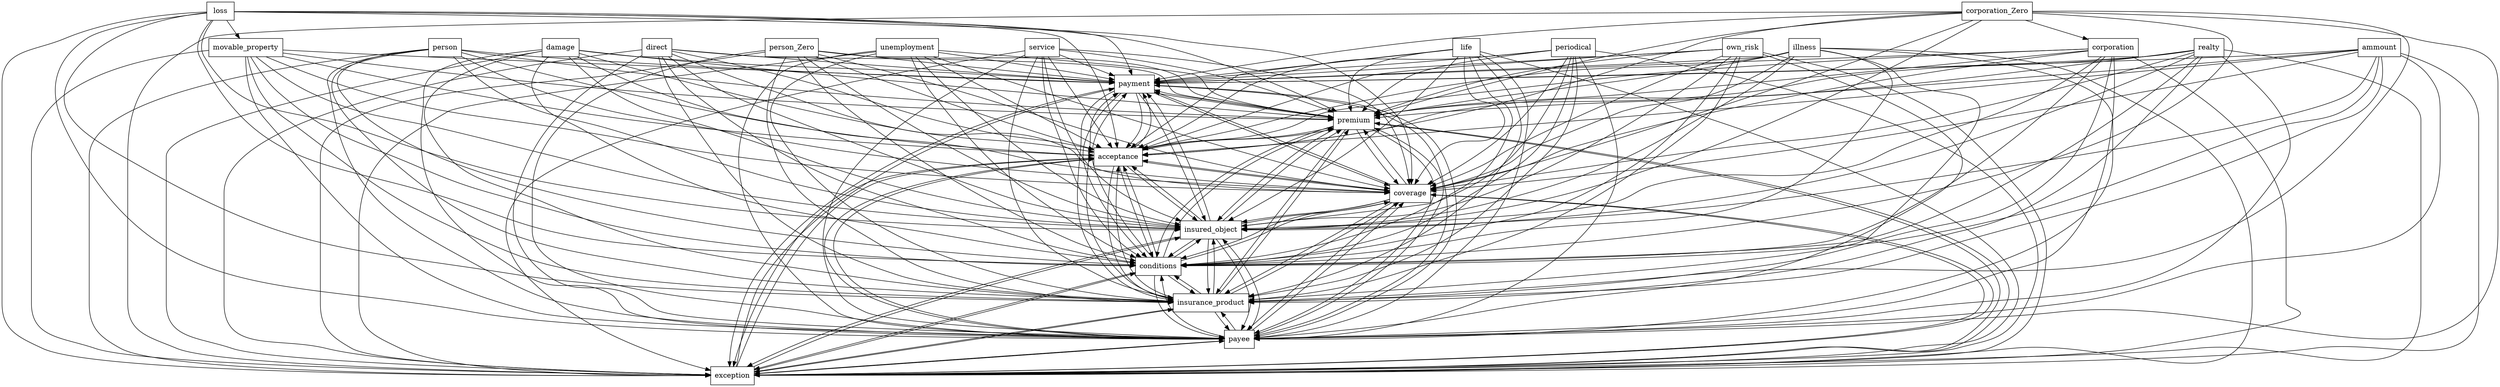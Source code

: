 digraph{
graph [rankdir=TB];
node [shape=box];
edge [arrowhead=normal];
0[label="direct",]
1[label="movable_property",]
2[label="person",]
3[label="unemployment",]
4[label="loss",]
5[label="payment",]
6[label="premium",]
7[label="exception",]
8[label="damage",]
9[label="payee",]
10[label="person_Zero",]
11[label="corporation",]
12[label="insurance_product",]
13[label="conditions",]
14[label="insured_object",]
15[label="life",]
16[label="coverage",]
17[label="illness",]
18[label="realty",]
19[label="ammount",]
20[label="service",]
21[label="corporation_Zero",]
22[label="acceptance",]
23[label="periodical",]
24[label="own_risk",]
0->5[label="",]
0->6[label="",]
0->7[label="",]
0->9[label="",]
0->12[label="",]
0->13[label="",]
0->14[label="",]
0->16[label="",]
0->22[label="",]
1->5[label="",]
1->6[label="",]
1->7[label="",]
1->9[label="",]
1->12[label="",]
1->13[label="",]
1->14[label="",]
1->16[label="",]
1->22[label="",]
2->5[label="",]
2->6[label="",]
2->7[label="",]
2->9[label="",]
2->12[label="",]
2->13[label="",]
2->14[label="",]
2->16[label="",]
2->22[label="",]
3->5[label="",]
3->6[label="",]
3->7[label="",]
3->9[label="",]
3->12[label="",]
3->13[label="",]
3->14[label="",]
3->16[label="",]
3->22[label="",]
4->1[label="",]
4->5[label="",]
4->6[label="",]
4->7[label="",]
4->9[label="",]
4->12[label="",]
4->13[label="",]
4->14[label="",]
4->16[label="",]
4->22[label="",]
5->6[label="",]
5->7[label="",]
5->9[label="",]
5->12[label="",]
5->13[label="",]
5->14[label="",]
5->16[label="",]
5->22[label="",]
6->5[label="",]
6->7[label="",]
6->9[label="",]
6->12[label="",]
6->13[label="",]
6->14[label="",]
6->16[label="",]
6->22[label="",]
7->5[label="",]
7->6[label="",]
7->9[label="",]
7->12[label="",]
7->13[label="",]
7->14[label="",]
7->16[label="",]
7->22[label="",]
8->5[label="",]
8->6[label="",]
8->7[label="",]
8->9[label="",]
8->12[label="",]
8->13[label="",]
8->14[label="",]
8->16[label="",]
8->22[label="",]
9->5[label="",]
9->6[label="",]
9->7[label="",]
9->12[label="",]
9->13[label="",]
9->14[label="",]
9->16[label="",]
9->22[label="",]
10->5[label="",]
10->6[label="",]
10->7[label="",]
10->9[label="",]
10->12[label="",]
10->13[label="",]
10->14[label="",]
10->16[label="",]
10->22[label="",]
11->5[label="",]
11->6[label="",]
11->7[label="",]
11->9[label="",]
11->12[label="",]
11->13[label="",]
11->14[label="",]
11->16[label="",]
11->22[label="",]
12->5[label="",]
12->6[label="",]
12->7[label="",]
12->9[label="",]
12->13[label="",]
12->14[label="",]
12->16[label="",]
12->22[label="",]
13->5[label="",]
13->6[label="",]
13->7[label="",]
13->9[label="",]
13->12[label="",]
13->14[label="",]
13->16[label="",]
13->22[label="",]
14->5[label="",]
14->6[label="",]
14->7[label="",]
14->9[label="",]
14->12[label="",]
14->13[label="",]
14->16[label="",]
14->22[label="",]
15->5[label="",]
15->6[label="",]
15->7[label="",]
15->9[label="",]
15->12[label="",]
15->13[label="",]
15->14[label="",]
15->16[label="",]
15->22[label="",]
16->5[label="",]
16->6[label="",]
16->7[label="",]
16->9[label="",]
16->12[label="",]
16->13[label="",]
16->14[label="",]
16->22[label="",]
17->5[label="",]
17->6[label="",]
17->7[label="",]
17->9[label="",]
17->12[label="",]
17->13[label="",]
17->14[label="",]
17->16[label="",]
17->22[label="",]
18->5[label="",]
18->6[label="",]
18->7[label="",]
18->9[label="",]
18->12[label="",]
18->13[label="",]
18->14[label="",]
18->16[label="",]
18->22[label="",]
19->5[label="",]
19->6[label="",]
19->7[label="",]
19->9[label="",]
19->12[label="",]
19->13[label="",]
19->14[label="",]
19->16[label="",]
19->22[label="",]
20->5[label="",]
20->6[label="",]
20->7[label="",]
20->9[label="",]
20->12[label="",]
20->13[label="",]
20->14[label="",]
20->16[label="",]
20->22[label="",]
21->5[label="",]
21->6[label="",]
21->7[label="",]
21->9[label="",]
21->11[label="",]
21->12[label="",]
21->13[label="",]
21->14[label="",]
21->16[label="",]
21->22[label="",]
22->5[label="",]
22->6[label="",]
22->7[label="",]
22->9[label="",]
22->12[label="",]
22->13[label="",]
22->14[label="",]
22->16[label="",]
23->5[label="",]
23->6[label="",]
23->7[label="",]
23->9[label="",]
23->12[label="",]
23->13[label="",]
23->14[label="",]
23->16[label="",]
23->22[label="",]
24->5[label="",]
24->6[label="",]
24->7[label="",]
24->9[label="",]
24->12[label="",]
24->13[label="",]
24->14[label="",]
24->16[label="",]
24->22[label="",]
}
